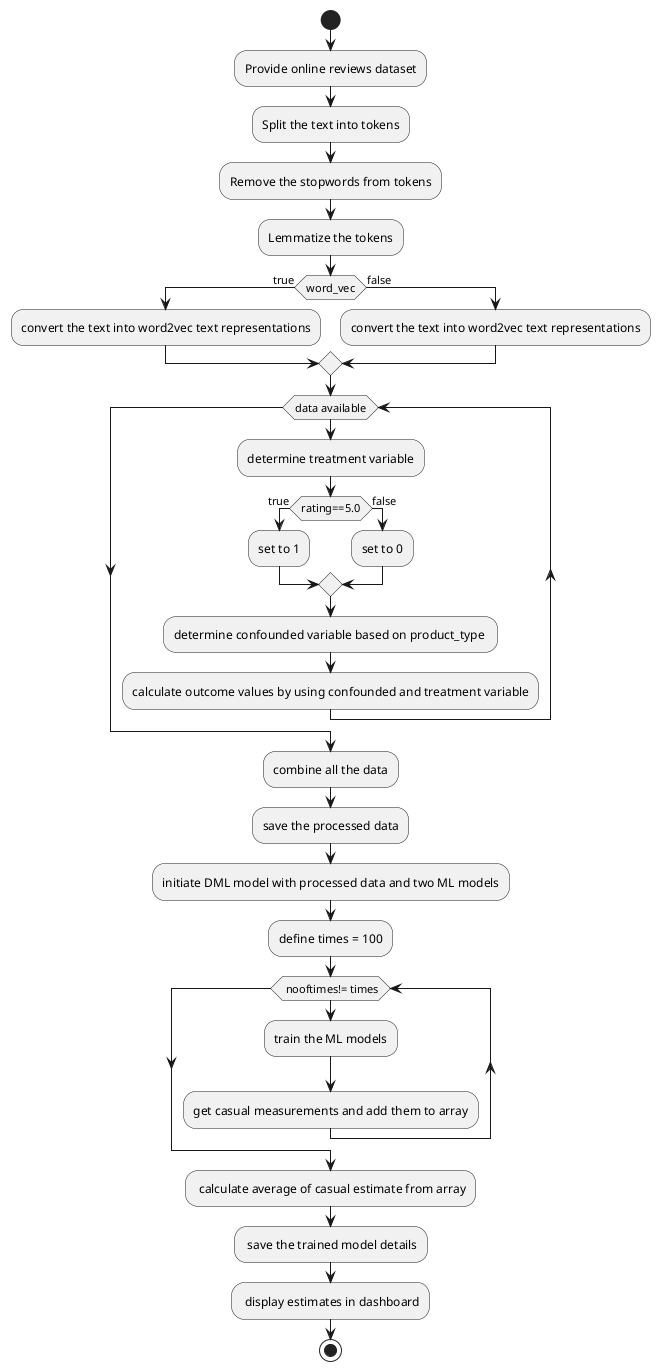 @startuml
'https://plantuml.com/activity-diagram-beta

start
:Provide online reviews dataset;
:Split the text into tokens;
:Remove the stopwords from tokens;
:Lemmatize the tokens;
if (word_vec) then (true)
  :convert the text into word2vec text representations;
else (false)
:convert the text into word2vec text representations;
endif
while (data available)
:determine treatment variable;
if(rating==5.0) then (true)
:set to 1;
else (false)
:set to 0;
endif
:determine confounded variable based on product_type ;
:calculate outcome values by using confounded and treatment variable;
endwhile
:combine all the data;
:save the processed data;
:initiate DML model with processed data and two ML models;
:define times = 100;
while( nooftimes!= times)
:train the ML models;
:get casual measurements and add them to array;
endwhile
: calculate average of casual estimate from array;
: save the trained model details;
: display estimates in dashboard;
stop

@enduml

